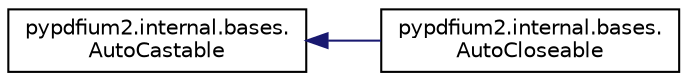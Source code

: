 digraph "Graphical Class Hierarchy"
{
 // LATEX_PDF_SIZE
  edge [fontname="Helvetica",fontsize="10",labelfontname="Helvetica",labelfontsize="10"];
  node [fontname="Helvetica",fontsize="10",shape=record];
  rankdir="LR";
  Node0 [label="pypdfium2.internal.bases.\lAutoCastable",height=0.2,width=0.4,color="black", fillcolor="white", style="filled",URL="$classpypdfium2_1_1internal_1_1bases_1_1AutoCastable.html",tooltip=" "];
  Node0 -> Node1 [dir="back",color="midnightblue",fontsize="10",style="solid",fontname="Helvetica"];
  Node1 [label="pypdfium2.internal.bases.\lAutoCloseable",height=0.2,width=0.4,color="black", fillcolor="white", style="filled",URL="$classpypdfium2_1_1internal_1_1bases_1_1AutoCloseable.html",tooltip=" "];
}
